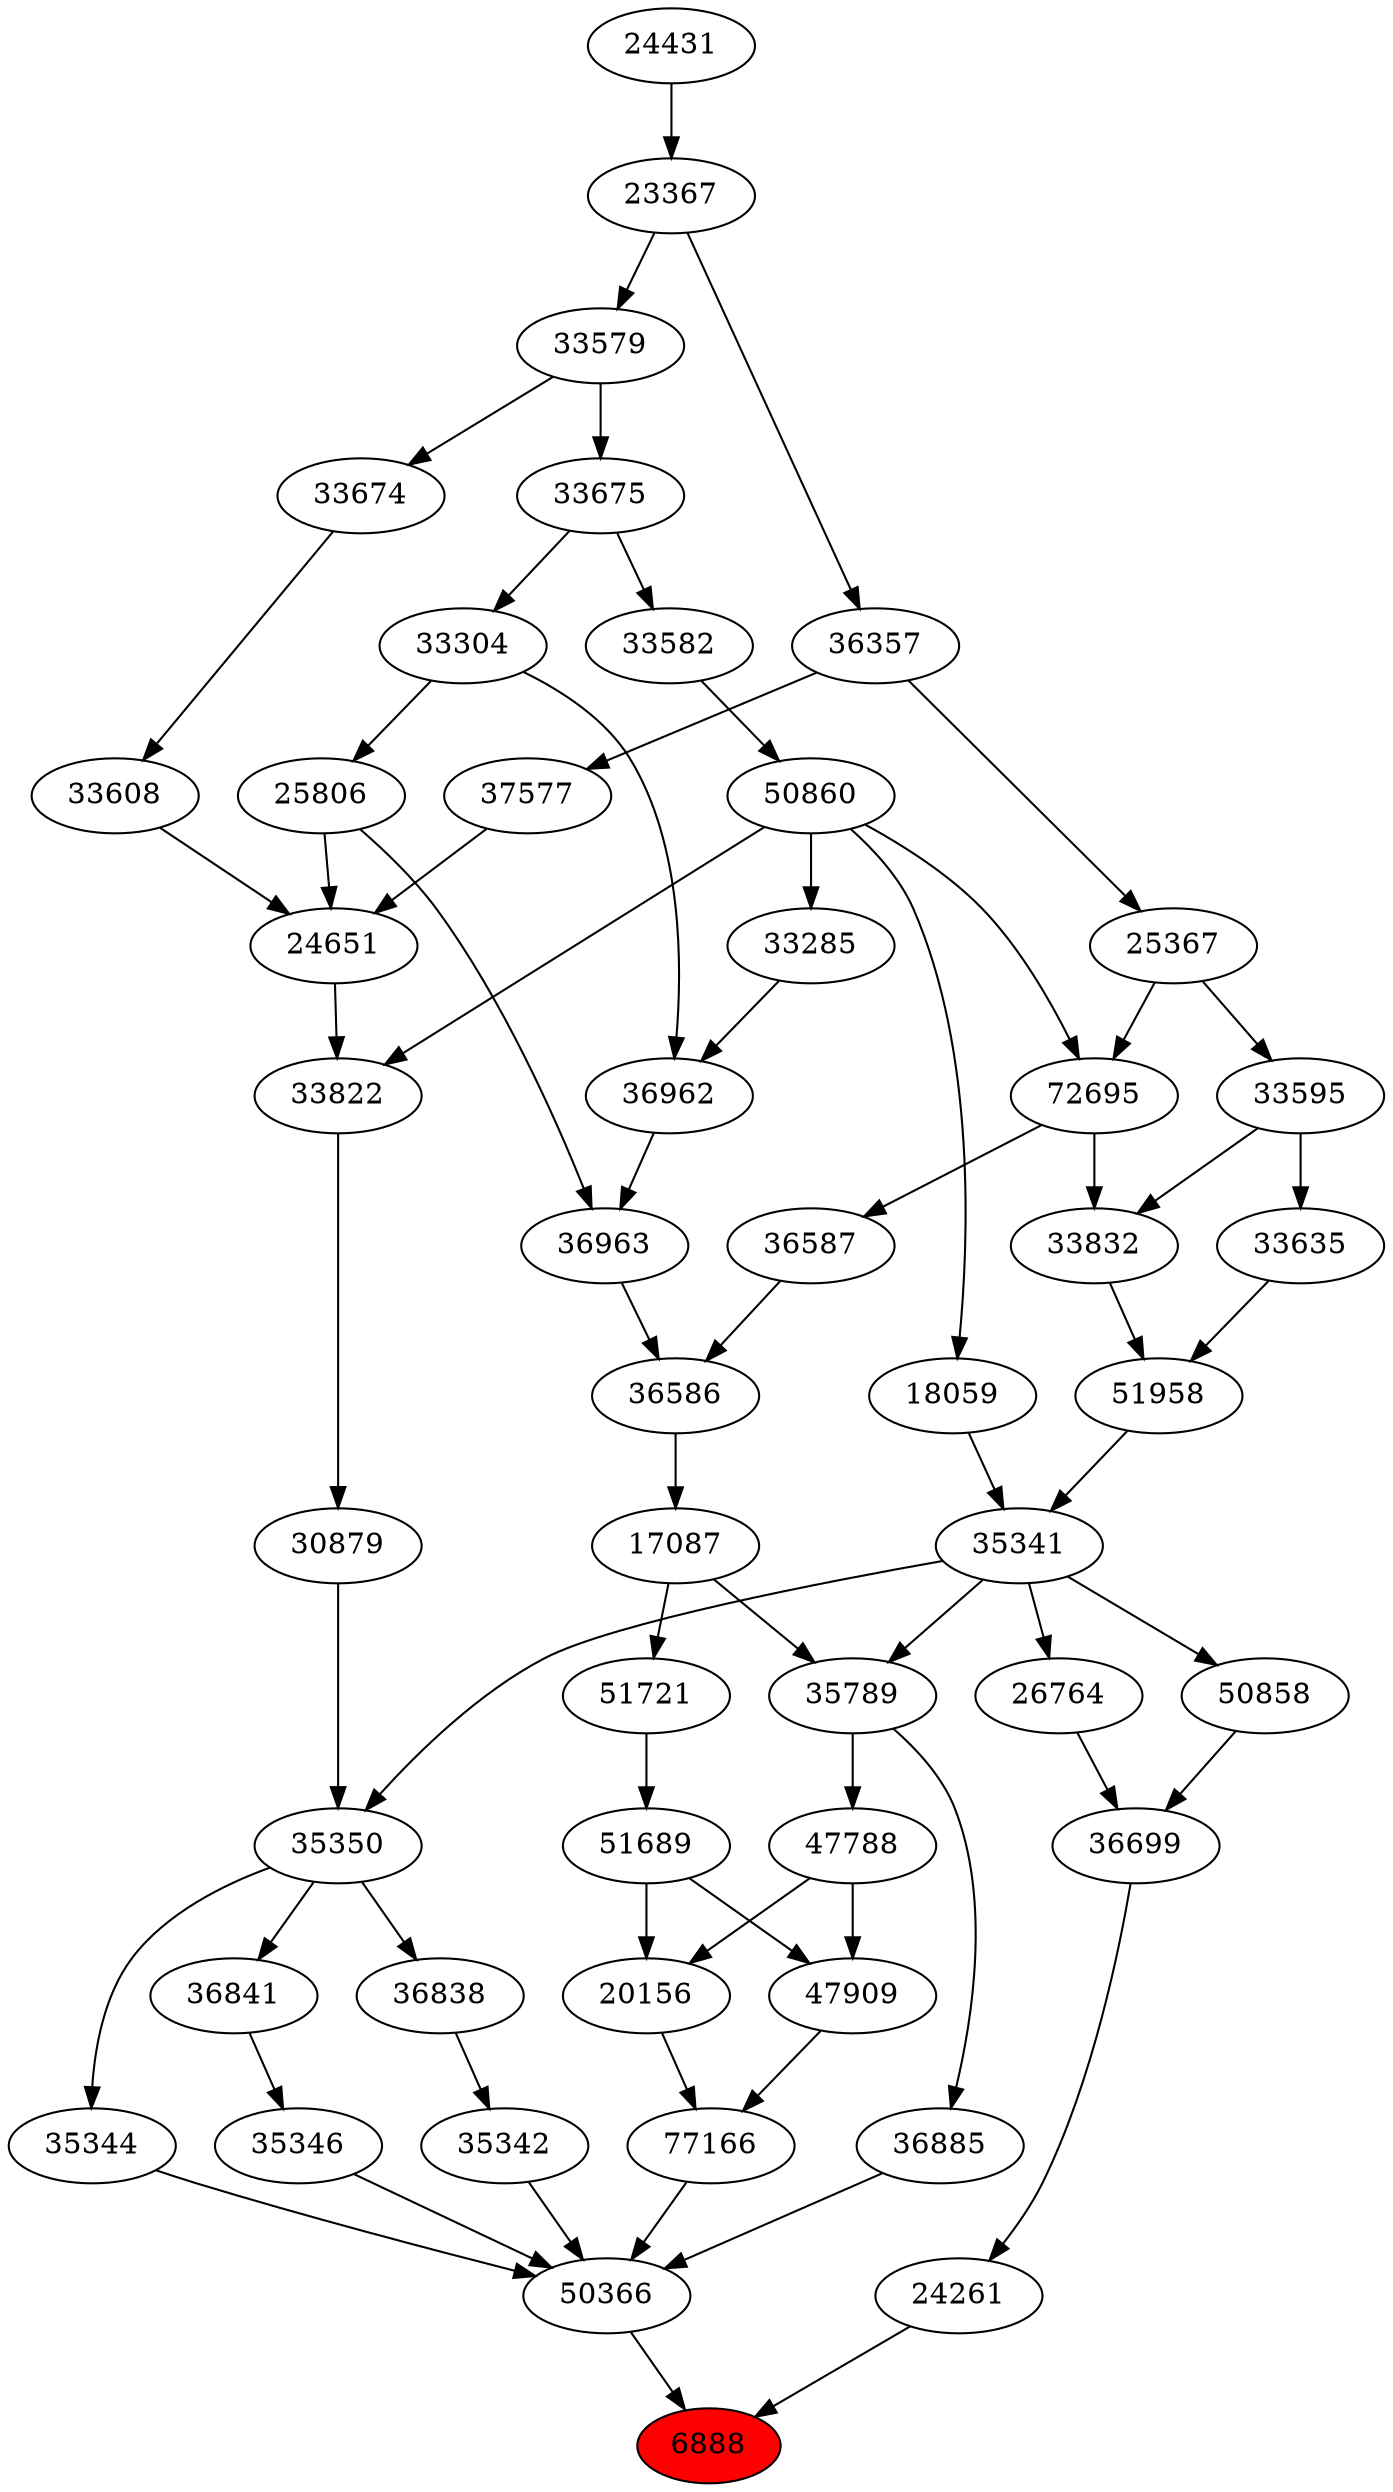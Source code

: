 strict digraph{ 
6888 [label="6888" fillcolor=red style=filled]
50366 -> 6888
24261 -> 6888
50366 [label="50366"]
35346 -> 50366
35342 -> 50366
36885 -> 50366
35344 -> 50366
77166 -> 50366
24261 [label="24261"]
36699 -> 24261
35346 [label="35346"]
36841 -> 35346
35342 [label="35342"]
36838 -> 35342
36885 [label="36885"]
35789 -> 36885
35344 [label="35344"]
35350 -> 35344
77166 [label="77166"]
20156 -> 77166
47909 -> 77166
36699 [label="36699"]
26764 -> 36699
50858 -> 36699
36841 [label="36841"]
35350 -> 36841
36838 [label="36838"]
35350 -> 36838
35789 [label="35789"]
17087 -> 35789
35341 -> 35789
35350 [label="35350"]
30879 -> 35350
35341 -> 35350
20156 [label="20156"]
47788 -> 20156
51689 -> 20156
47909 [label="47909"]
51689 -> 47909
47788 -> 47909
26764 [label="26764"]
35341 -> 26764
50858 [label="50858"]
35341 -> 50858
17087 [label="17087"]
36586 -> 17087
35341 [label="35341"]
51958 -> 35341
18059 -> 35341
30879 [label="30879"]
33822 -> 30879
47788 [label="47788"]
35789 -> 47788
51689 [label="51689"]
51721 -> 51689
36586 [label="36586"]
36587 -> 36586
36963 -> 36586
51958 [label="51958"]
33832 -> 51958
33635 -> 51958
18059 [label="18059"]
50860 -> 18059
33822 [label="33822"]
24651 -> 33822
50860 -> 33822
51721 [label="51721"]
17087 -> 51721
36587 [label="36587"]
72695 -> 36587
36963 [label="36963"]
36962 -> 36963
25806 -> 36963
33832 [label="33832"]
72695 -> 33832
33595 -> 33832
33635 [label="33635"]
33595 -> 33635
50860 [label="50860"]
33582 -> 50860
24651 [label="24651"]
25806 -> 24651
33608 -> 24651
37577 -> 24651
72695 [label="72695"]
50860 -> 72695
25367 -> 72695
36962 [label="36962"]
33285 -> 36962
33304 -> 36962
25806 [label="25806"]
33304 -> 25806
33595 [label="33595"]
25367 -> 33595
33582 [label="33582"]
33675 -> 33582
33608 [label="33608"]
33674 -> 33608
37577 [label="37577"]
36357 -> 37577
25367 [label="25367"]
36357 -> 25367
33285 [label="33285"]
50860 -> 33285
33304 [label="33304"]
33675 -> 33304
33675 [label="33675"]
33579 -> 33675
33674 [label="33674"]
33579 -> 33674
36357 [label="36357"]
23367 -> 36357
33579 [label="33579"]
23367 -> 33579
23367 [label="23367"]
24431 -> 23367
24431 [label="24431"]
}